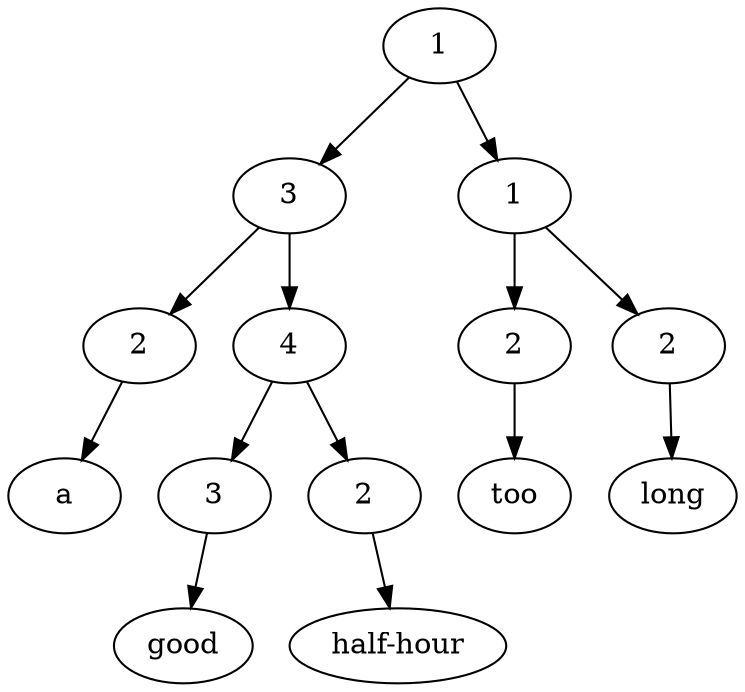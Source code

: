 digraph G{Node0 [label="1"]
Node0 -> Node1
Node0 -> Node9
Node1 [label="3"]
Node1 -> Node2
Node1 -> Node4
Node9 [label="1"]
Node9 -> Node10
Node9 -> Node12
Node2 [label="2"]
Node2 -> Node3
Node4 [label="4"]
Node4 -> Node5
Node4 -> Node7
Node10 [label="2"]
Node10 -> Node11
Node12 [label="2"]
Node12 -> Node13
Node3 [label="a"]
Node5 [label="3"]
Node5 -> Node6
Node7 [label="2"]
Node7 -> Node8
Node11 [label="too"]
Node13 [label="long"]
Node6 [label="good"]
Node8 [label="half-hour"]
}